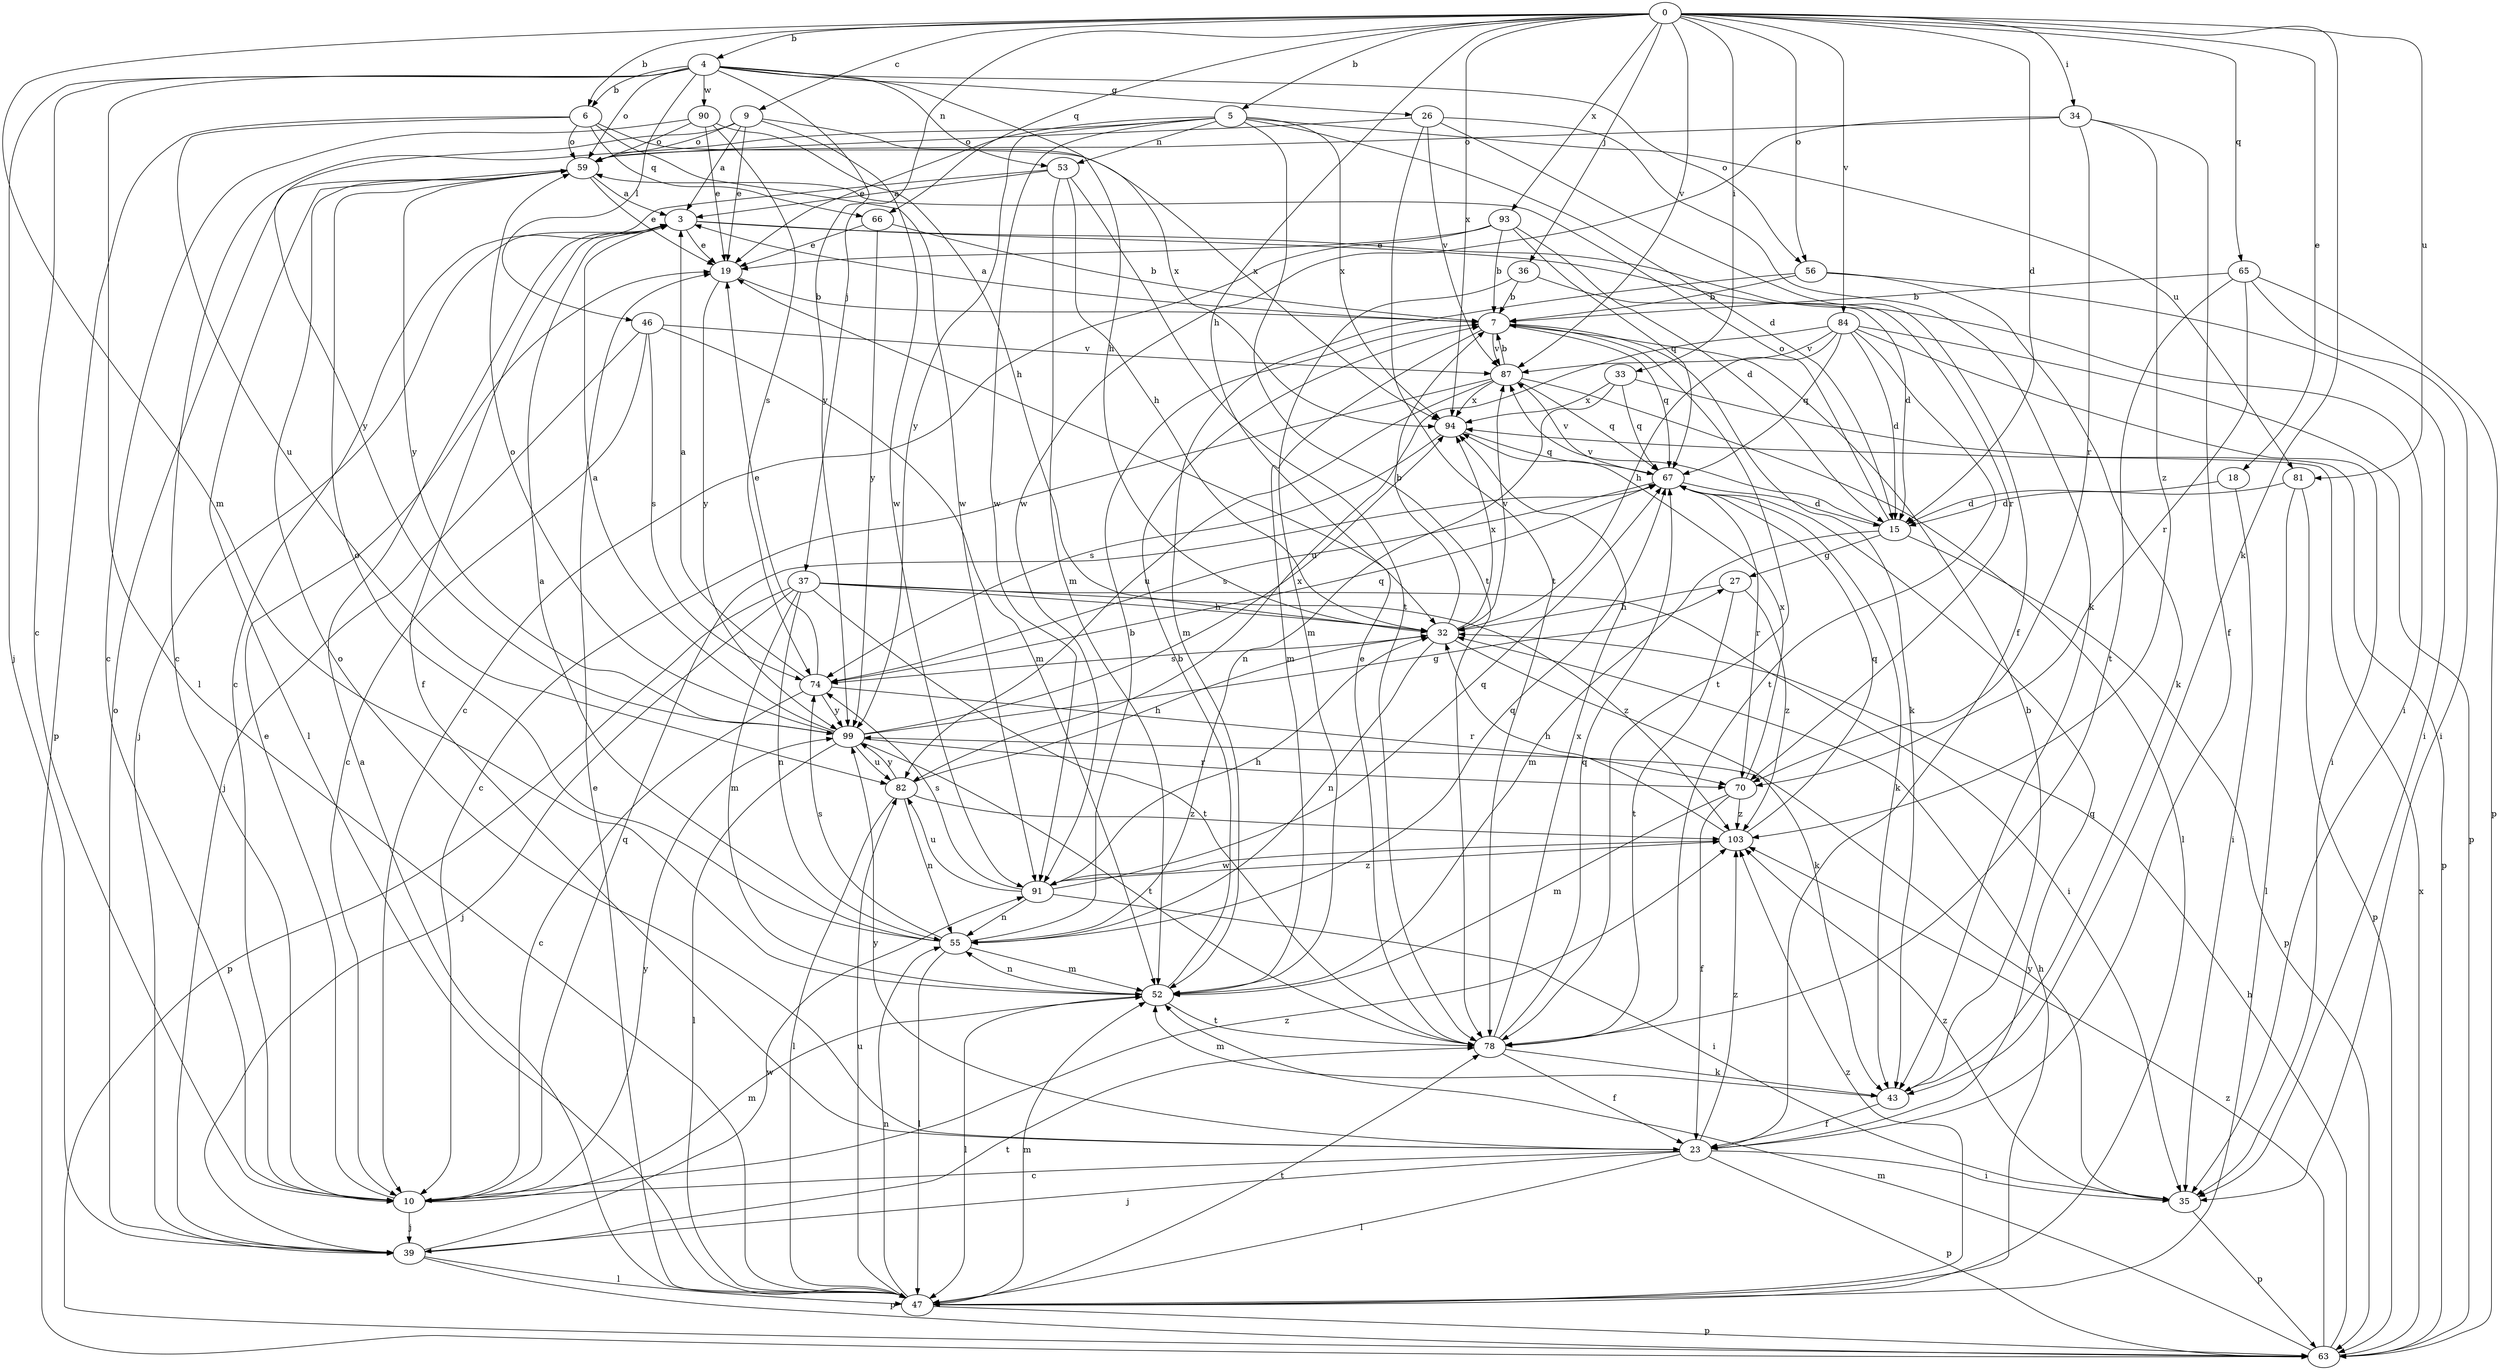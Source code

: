 strict digraph  {
0;
3;
4;
5;
6;
7;
9;
10;
15;
18;
19;
23;
26;
27;
32;
33;
34;
35;
36;
37;
39;
43;
46;
47;
52;
53;
55;
56;
59;
63;
65;
66;
67;
70;
74;
78;
81;
82;
84;
87;
90;
91;
93;
94;
99;
103;
0 -> 4  [label=b];
0 -> 5  [label=b];
0 -> 6  [label=b];
0 -> 9  [label=c];
0 -> 15  [label=d];
0 -> 18  [label=e];
0 -> 32  [label=h];
0 -> 33  [label=i];
0 -> 34  [label=i];
0 -> 36  [label=j];
0 -> 37  [label=j];
0 -> 43  [label=k];
0 -> 52  [label=m];
0 -> 56  [label=o];
0 -> 65  [label=q];
0 -> 66  [label=q];
0 -> 81  [label=u];
0 -> 84  [label=v];
0 -> 87  [label=v];
0 -> 93  [label=x];
0 -> 94  [label=x];
3 -> 19  [label=e];
3 -> 23  [label=f];
3 -> 35  [label=i];
3 -> 39  [label=j];
3 -> 70  [label=r];
4 -> 6  [label=b];
4 -> 10  [label=c];
4 -> 26  [label=g];
4 -> 32  [label=h];
4 -> 39  [label=j];
4 -> 46  [label=l];
4 -> 47  [label=l];
4 -> 53  [label=n];
4 -> 56  [label=o];
4 -> 59  [label=o];
4 -> 90  [label=w];
4 -> 99  [label=y];
5 -> 10  [label=c];
5 -> 15  [label=d];
5 -> 19  [label=e];
5 -> 53  [label=n];
5 -> 78  [label=t];
5 -> 81  [label=u];
5 -> 91  [label=w];
5 -> 94  [label=x];
5 -> 99  [label=y];
6 -> 59  [label=o];
6 -> 63  [label=p];
6 -> 66  [label=q];
6 -> 82  [label=u];
6 -> 91  [label=w];
6 -> 94  [label=x];
7 -> 3  [label=a];
7 -> 43  [label=k];
7 -> 52  [label=m];
7 -> 67  [label=q];
7 -> 78  [label=t];
7 -> 87  [label=v];
9 -> 3  [label=a];
9 -> 19  [label=e];
9 -> 59  [label=o];
9 -> 91  [label=w];
9 -> 94  [label=x];
9 -> 99  [label=y];
10 -> 19  [label=e];
10 -> 39  [label=j];
10 -> 52  [label=m];
10 -> 67  [label=q];
10 -> 99  [label=y];
10 -> 103  [label=z];
15 -> 27  [label=g];
15 -> 52  [label=m];
15 -> 59  [label=o];
15 -> 63  [label=p];
15 -> 87  [label=v];
18 -> 15  [label=d];
18 -> 35  [label=i];
19 -> 7  [label=b];
19 -> 99  [label=y];
23 -> 10  [label=c];
23 -> 35  [label=i];
23 -> 39  [label=j];
23 -> 47  [label=l];
23 -> 59  [label=o];
23 -> 63  [label=p];
23 -> 67  [label=q];
23 -> 99  [label=y];
23 -> 103  [label=z];
26 -> 23  [label=f];
26 -> 43  [label=k];
26 -> 59  [label=o];
26 -> 78  [label=t];
26 -> 87  [label=v];
27 -> 32  [label=h];
27 -> 78  [label=t];
27 -> 103  [label=z];
32 -> 7  [label=b];
32 -> 43  [label=k];
32 -> 55  [label=n];
32 -> 74  [label=s];
32 -> 87  [label=v];
32 -> 94  [label=x];
33 -> 55  [label=n];
33 -> 63  [label=p];
33 -> 67  [label=q];
33 -> 94  [label=x];
34 -> 23  [label=f];
34 -> 59  [label=o];
34 -> 70  [label=r];
34 -> 91  [label=w];
34 -> 103  [label=z];
35 -> 63  [label=p];
35 -> 99  [label=y];
35 -> 103  [label=z];
36 -> 7  [label=b];
36 -> 15  [label=d];
36 -> 52  [label=m];
37 -> 32  [label=h];
37 -> 35  [label=i];
37 -> 39  [label=j];
37 -> 52  [label=m];
37 -> 55  [label=n];
37 -> 63  [label=p];
37 -> 78  [label=t];
37 -> 103  [label=z];
39 -> 47  [label=l];
39 -> 59  [label=o];
39 -> 63  [label=p];
39 -> 78  [label=t];
39 -> 91  [label=w];
43 -> 7  [label=b];
43 -> 23  [label=f];
43 -> 52  [label=m];
46 -> 10  [label=c];
46 -> 39  [label=j];
46 -> 52  [label=m];
46 -> 74  [label=s];
46 -> 87  [label=v];
47 -> 3  [label=a];
47 -> 19  [label=e];
47 -> 32  [label=h];
47 -> 52  [label=m];
47 -> 55  [label=n];
47 -> 63  [label=p];
47 -> 78  [label=t];
47 -> 82  [label=u];
47 -> 103  [label=z];
52 -> 7  [label=b];
52 -> 47  [label=l];
52 -> 55  [label=n];
52 -> 78  [label=t];
53 -> 3  [label=a];
53 -> 10  [label=c];
53 -> 32  [label=h];
53 -> 52  [label=m];
53 -> 78  [label=t];
55 -> 3  [label=a];
55 -> 7  [label=b];
55 -> 47  [label=l];
55 -> 52  [label=m];
55 -> 59  [label=o];
55 -> 67  [label=q];
55 -> 74  [label=s];
56 -> 7  [label=b];
56 -> 35  [label=i];
56 -> 43  [label=k];
56 -> 52  [label=m];
59 -> 3  [label=a];
59 -> 19  [label=e];
59 -> 47  [label=l];
59 -> 99  [label=y];
63 -> 32  [label=h];
63 -> 52  [label=m];
63 -> 94  [label=x];
63 -> 103  [label=z];
65 -> 7  [label=b];
65 -> 35  [label=i];
65 -> 63  [label=p];
65 -> 70  [label=r];
65 -> 78  [label=t];
66 -> 7  [label=b];
66 -> 19  [label=e];
66 -> 99  [label=y];
67 -> 15  [label=d];
67 -> 43  [label=k];
67 -> 70  [label=r];
67 -> 74  [label=s];
67 -> 87  [label=v];
70 -> 23  [label=f];
70 -> 52  [label=m];
70 -> 94  [label=x];
70 -> 103  [label=z];
74 -> 3  [label=a];
74 -> 10  [label=c];
74 -> 19  [label=e];
74 -> 67  [label=q];
74 -> 70  [label=r];
74 -> 99  [label=y];
78 -> 19  [label=e];
78 -> 23  [label=f];
78 -> 43  [label=k];
78 -> 67  [label=q];
78 -> 94  [label=x];
81 -> 15  [label=d];
81 -> 47  [label=l];
81 -> 63  [label=p];
82 -> 32  [label=h];
82 -> 47  [label=l];
82 -> 55  [label=n];
82 -> 99  [label=y];
82 -> 103  [label=z];
84 -> 15  [label=d];
84 -> 32  [label=h];
84 -> 35  [label=i];
84 -> 63  [label=p];
84 -> 67  [label=q];
84 -> 78  [label=t];
84 -> 82  [label=u];
84 -> 87  [label=v];
87 -> 7  [label=b];
87 -> 10  [label=c];
87 -> 47  [label=l];
87 -> 67  [label=q];
87 -> 82  [label=u];
87 -> 94  [label=x];
90 -> 10  [label=c];
90 -> 19  [label=e];
90 -> 32  [label=h];
90 -> 59  [label=o];
90 -> 74  [label=s];
91 -> 32  [label=h];
91 -> 35  [label=i];
91 -> 55  [label=n];
91 -> 67  [label=q];
91 -> 74  [label=s];
91 -> 82  [label=u];
91 -> 103  [label=z];
93 -> 7  [label=b];
93 -> 10  [label=c];
93 -> 15  [label=d];
93 -> 19  [label=e];
93 -> 67  [label=q];
94 -> 67  [label=q];
94 -> 74  [label=s];
99 -> 3  [label=a];
99 -> 27  [label=g];
99 -> 47  [label=l];
99 -> 59  [label=o];
99 -> 70  [label=r];
99 -> 78  [label=t];
99 -> 82  [label=u];
99 -> 94  [label=x];
103 -> 32  [label=h];
103 -> 67  [label=q];
103 -> 91  [label=w];
}
